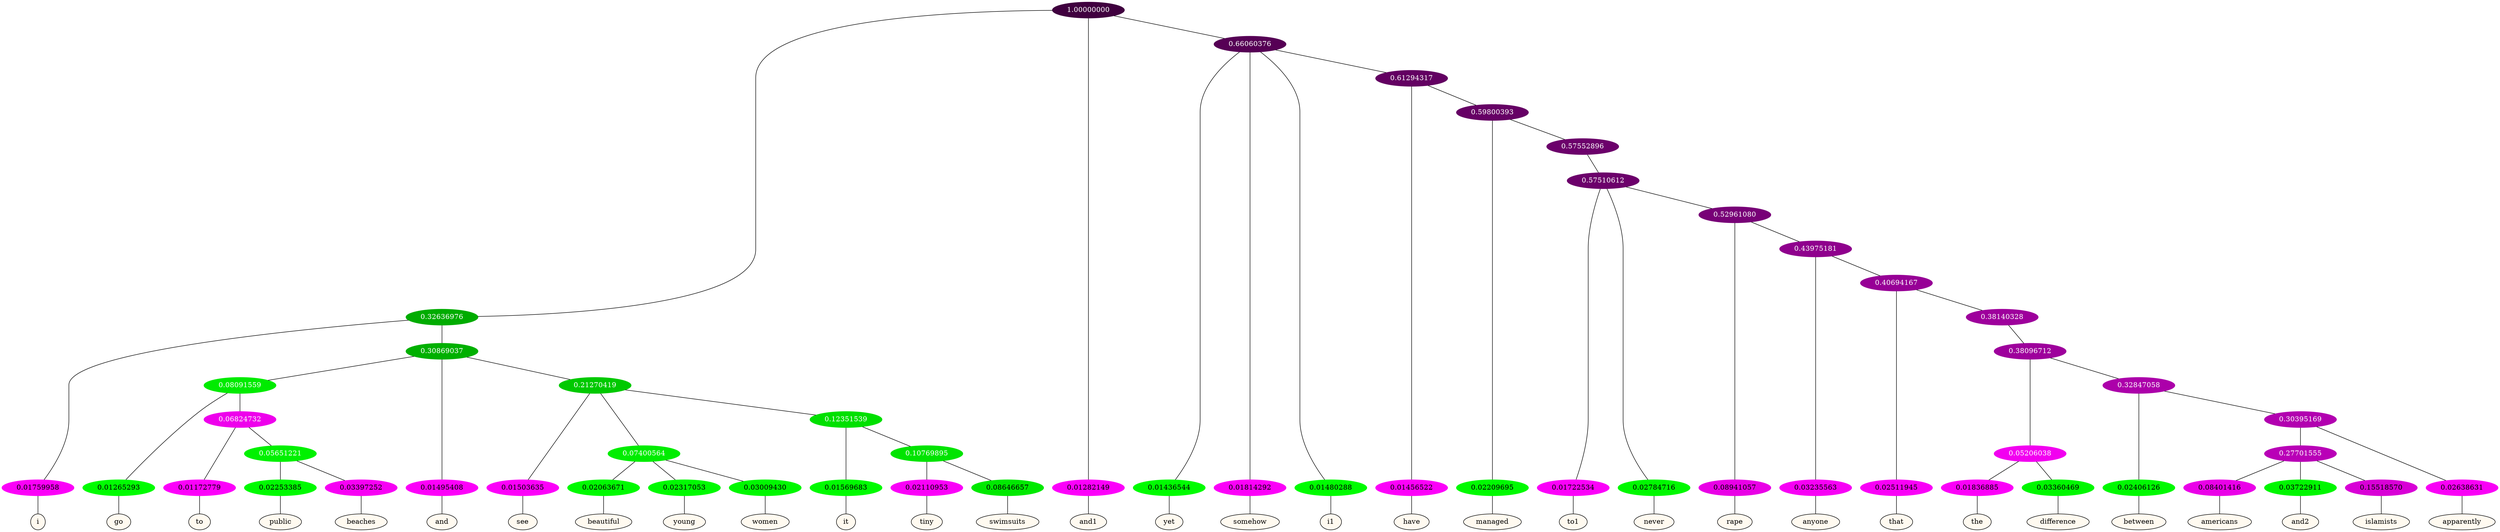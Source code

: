 graph {
	node [format=png height=0.15 nodesep=0.001 ordering=out overlap=prism overlap_scaling=0.01 ranksep=0.001 ratio=0.2 style=filled width=0.15]
	{
		rank=same
		a_w_4 [label=i color=black fillcolor=floralwhite style="filled,solid"]
		a_w_15 [label=go color=black fillcolor=floralwhite style="filled,solid"]
		a_w_22 [label=to color=black fillcolor=floralwhite style="filled,solid"]
		a_w_30 [label=public color=black fillcolor=floralwhite style="filled,solid"]
		a_w_31 [label=beaches color=black fillcolor=floralwhite style="filled,solid"]
		a_w_11 [label=and color=black fillcolor=floralwhite style="filled,solid"]
		a_w_17 [label=see color=black fillcolor=floralwhite style="filled,solid"]
		a_w_24 [label=beautiful color=black fillcolor=floralwhite style="filled,solid"]
		a_w_25 [label=young color=black fillcolor=floralwhite style="filled,solid"]
		a_w_26 [label=women color=black fillcolor=floralwhite style="filled,solid"]
		a_w_27 [label=it color=black fillcolor=floralwhite style="filled,solid"]
		a_w_32 [label=tiny color=black fillcolor=floralwhite style="filled,solid"]
		a_w_33 [label=swimsuits color=black fillcolor=floralwhite style="filled,solid"]
		a_w_2 [label=and1 color=black fillcolor=floralwhite style="filled,solid"]
		a_w_6 [label=yet color=black fillcolor=floralwhite style="filled,solid"]
		a_w_7 [label=somehow color=black fillcolor=floralwhite style="filled,solid"]
		a_w_8 [label=i1 color=black fillcolor=floralwhite style="filled,solid"]
		a_w_13 [label=have color=black fillcolor=floralwhite style="filled,solid"]
		a_w_20 [label=managed color=black fillcolor=floralwhite style="filled,solid"]
		a_w_34 [label=to1 color=black fillcolor=floralwhite style="filled,solid"]
		a_w_35 [label=never color=black fillcolor=floralwhite style="filled,solid"]
		a_w_37 [label=rape color=black fillcolor=floralwhite style="filled,solid"]
		a_w_39 [label=anyone color=black fillcolor=floralwhite style="filled,solid"]
		a_w_41 [label=that color=black fillcolor=floralwhite style="filled,solid"]
		a_w_46 [label=the color=black fillcolor=floralwhite style="filled,solid"]
		a_w_47 [label=difference color=black fillcolor=floralwhite style="filled,solid"]
		a_w_48 [label=between color=black fillcolor=floralwhite style="filled,solid"]
		a_w_52 [label=americans color=black fillcolor=floralwhite style="filled,solid"]
		a_w_53 [label=and2 color=black fillcolor=floralwhite style="filled,solid"]
		a_w_54 [label=islamists color=black fillcolor=floralwhite style="filled,solid"]
		a_w_51 [label=apparently color=black fillcolor=floralwhite style="filled,solid"]
	}
	a_n_4 -- a_w_4
	a_n_15 -- a_w_15
	a_n_22 -- a_w_22
	a_n_30 -- a_w_30
	a_n_31 -- a_w_31
	a_n_11 -- a_w_11
	a_n_17 -- a_w_17
	a_n_24 -- a_w_24
	a_n_25 -- a_w_25
	a_n_26 -- a_w_26
	a_n_27 -- a_w_27
	a_n_32 -- a_w_32
	a_n_33 -- a_w_33
	a_n_2 -- a_w_2
	a_n_6 -- a_w_6
	a_n_7 -- a_w_7
	a_n_8 -- a_w_8
	a_n_13 -- a_w_13
	a_n_20 -- a_w_20
	a_n_34 -- a_w_34
	a_n_35 -- a_w_35
	a_n_37 -- a_w_37
	a_n_39 -- a_w_39
	a_n_41 -- a_w_41
	a_n_46 -- a_w_46
	a_n_47 -- a_w_47
	a_n_48 -- a_w_48
	a_n_52 -- a_w_52
	a_n_53 -- a_w_53
	a_n_54 -- a_w_54
	a_n_51 -- a_w_51
	{
		rank=same
		a_n_4 [label=0.01759958 color="0.835 1.000 0.982" fontcolor=black]
		a_n_15 [label=0.01265293 color="0.334 1.000 0.987" fontcolor=black]
		a_n_22 [label=0.01172779 color="0.835 1.000 0.988" fontcolor=black]
		a_n_30 [label=0.02253385 color="0.334 1.000 0.977" fontcolor=black]
		a_n_31 [label=0.03397252 color="0.835 1.000 0.966" fontcolor=black]
		a_n_11 [label=0.01495408 color="0.835 1.000 0.985" fontcolor=black]
		a_n_17 [label=0.01503635 color="0.835 1.000 0.985" fontcolor=black]
		a_n_24 [label=0.02063671 color="0.334 1.000 0.979" fontcolor=black]
		a_n_25 [label=0.02317053 color="0.334 1.000 0.977" fontcolor=black]
		a_n_26 [label=0.03009430 color="0.334 1.000 0.970" fontcolor=black]
		a_n_27 [label=0.01569683 color="0.334 1.000 0.984" fontcolor=black]
		a_n_32 [label=0.02110953 color="0.835 1.000 0.979" fontcolor=black]
		a_n_33 [label=0.08646657 color="0.334 1.000 0.914" fontcolor=black]
		a_n_2 [label=0.01282149 color="0.835 1.000 0.987" fontcolor=black]
		a_n_6 [label=0.01436544 color="0.334 1.000 0.986" fontcolor=black]
		a_n_7 [label=0.01814292 color="0.835 1.000 0.982" fontcolor=black]
		a_n_8 [label=0.01480288 color="0.334 1.000 0.985" fontcolor=black]
		a_n_13 [label=0.01456522 color="0.835 1.000 0.985" fontcolor=black]
		a_n_20 [label=0.02209695 color="0.334 1.000 0.978" fontcolor=black]
		a_n_34 [label=0.01722534 color="0.835 1.000 0.983" fontcolor=black]
		a_n_35 [label=0.02784716 color="0.334 1.000 0.972" fontcolor=black]
		a_n_37 [label=0.08941057 color="0.835 1.000 0.911" fontcolor=black]
		a_n_39 [label=0.03235563 color="0.835 1.000 0.968" fontcolor=black]
		a_n_41 [label=0.02511945 color="0.835 1.000 0.975" fontcolor=black]
		a_n_46 [label=0.01836885 color="0.835 1.000 0.982" fontcolor=black]
		a_n_47 [label=0.03360469 color="0.334 1.000 0.966" fontcolor=black]
		a_n_48 [label=0.02406126 color="0.334 1.000 0.976" fontcolor=black]
		a_n_52 [label=0.08401416 color="0.835 1.000 0.916" fontcolor=black]
		a_n_53 [label=0.03722911 color="0.334 1.000 0.963" fontcolor=black]
		a_n_54 [label=0.15518570 color="0.835 1.000 0.845" fontcolor=black]
		a_n_51 [label=0.02638631 color="0.835 1.000 0.974" fontcolor=black]
	}
	a_n_0 [label=1.00000000 color="0.835 1.000 0.250" fontcolor=grey99]
	a_n_1 [label=0.32636976 color="0.334 1.000 0.674" fontcolor=grey99]
	a_n_0 -- a_n_1
	a_n_0 -- a_n_2
	a_n_3 [label=0.66060376 color="0.835 1.000 0.339" fontcolor=grey99]
	a_n_0 -- a_n_3
	a_n_1 -- a_n_4
	a_n_5 [label=0.30869037 color="0.334 1.000 0.691" fontcolor=grey99]
	a_n_1 -- a_n_5
	a_n_3 -- a_n_6
	a_n_3 -- a_n_7
	a_n_3 -- a_n_8
	a_n_9 [label=0.61294317 color="0.835 1.000 0.387" fontcolor=grey99]
	a_n_3 -- a_n_9
	a_n_10 [label=0.08091559 color="0.334 1.000 0.919" fontcolor=grey99]
	a_n_5 -- a_n_10
	a_n_5 -- a_n_11
	a_n_12 [label=0.21270419 color="0.334 1.000 0.787" fontcolor=grey99]
	a_n_5 -- a_n_12
	a_n_9 -- a_n_13
	a_n_14 [label=0.59800393 color="0.835 1.000 0.402" fontcolor=grey99]
	a_n_9 -- a_n_14
	a_n_10 -- a_n_15
	a_n_16 [label=0.06824732 color="0.835 1.000 0.932" fontcolor=grey99]
	a_n_10 -- a_n_16
	a_n_12 -- a_n_17
	a_n_18 [label=0.07400564 color="0.334 1.000 0.926" fontcolor=grey99]
	a_n_12 -- a_n_18
	a_n_19 [label=0.12351539 color="0.334 1.000 0.876" fontcolor=grey99]
	a_n_12 -- a_n_19
	a_n_14 -- a_n_20
	a_n_21 [label=0.57552896 color="0.835 1.000 0.424" fontcolor=grey99]
	a_n_14 -- a_n_21
	a_n_16 -- a_n_22
	a_n_23 [label=0.05651221 color="0.334 1.000 0.943" fontcolor=grey99]
	a_n_16 -- a_n_23
	a_n_18 -- a_n_24
	a_n_18 -- a_n_25
	a_n_18 -- a_n_26
	a_n_19 -- a_n_27
	a_n_28 [label=0.10769895 color="0.334 1.000 0.892" fontcolor=grey99]
	a_n_19 -- a_n_28
	a_n_29 [label=0.57510612 color="0.835 1.000 0.425" fontcolor=grey99]
	a_n_21 -- a_n_29
	a_n_23 -- a_n_30
	a_n_23 -- a_n_31
	a_n_28 -- a_n_32
	a_n_28 -- a_n_33
	a_n_29 -- a_n_34
	a_n_29 -- a_n_35
	a_n_36 [label=0.52961080 color="0.835 1.000 0.470" fontcolor=grey99]
	a_n_29 -- a_n_36
	a_n_36 -- a_n_37
	a_n_38 [label=0.43975181 color="0.835 1.000 0.560" fontcolor=grey99]
	a_n_36 -- a_n_38
	a_n_38 -- a_n_39
	a_n_40 [label=0.40694167 color="0.835 1.000 0.593" fontcolor=grey99]
	a_n_38 -- a_n_40
	a_n_40 -- a_n_41
	a_n_42 [label=0.38140328 color="0.835 1.000 0.619" fontcolor=grey99]
	a_n_40 -- a_n_42
	a_n_43 [label=0.38096712 color="0.835 1.000 0.619" fontcolor=grey99]
	a_n_42 -- a_n_43
	a_n_44 [label=0.05206038 color="0.835 1.000 0.948" fontcolor=grey99]
	a_n_43 -- a_n_44
	a_n_45 [label=0.32847058 color="0.835 1.000 0.672" fontcolor=grey99]
	a_n_43 -- a_n_45
	a_n_44 -- a_n_46
	a_n_44 -- a_n_47
	a_n_45 -- a_n_48
	a_n_49 [label=0.30395169 color="0.835 1.000 0.696" fontcolor=grey99]
	a_n_45 -- a_n_49
	a_n_50 [label=0.27701555 color="0.835 1.000 0.723" fontcolor=grey99]
	a_n_49 -- a_n_50
	a_n_49 -- a_n_51
	a_n_50 -- a_n_52
	a_n_50 -- a_n_53
	a_n_50 -- a_n_54
}
